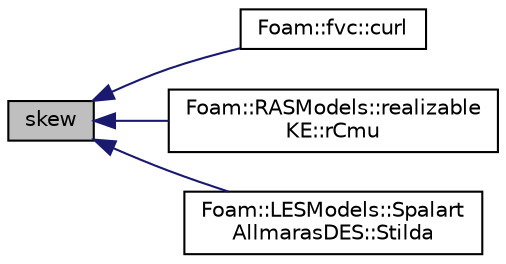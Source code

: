 digraph "skew"
{
  bgcolor="transparent";
  edge [fontname="Helvetica",fontsize="10",labelfontname="Helvetica",labelfontsize="10"];
  node [fontname="Helvetica",fontsize="10",shape=record];
  rankdir="LR";
  Node1 [label="skew",height=0.2,width=0.4,color="black", fillcolor="grey75", style="filled" fontcolor="black"];
  Node1 -> Node2 [dir="back",color="midnightblue",fontsize="10",style="solid",fontname="Helvetica"];
  Node2 [label="Foam::fvc::curl",height=0.2,width=0.4,color="black",URL="$namespaceFoam_1_1fvc.html#a1b6f4cf0c3bce34f80a2a7bcc28f43e9"];
  Node1 -> Node3 [dir="back",color="midnightblue",fontsize="10",style="solid",fontname="Helvetica"];
  Node3 [label="Foam::RASModels::realizable\lKE::rCmu",height=0.2,width=0.4,color="black",URL="$classFoam_1_1RASModels_1_1realizableKE.html#a1068a692df4f337ad061061d4c6b380d"];
  Node1 -> Node4 [dir="back",color="midnightblue",fontsize="10",style="solid",fontname="Helvetica"];
  Node4 [label="Foam::LESModels::Spalart\lAllmarasDES::Stilda",height=0.2,width=0.4,color="black",URL="$classFoam_1_1LESModels_1_1SpalartAllmarasDES.html#aca4720318e859643e16c4ad2fa68b957"];
}
